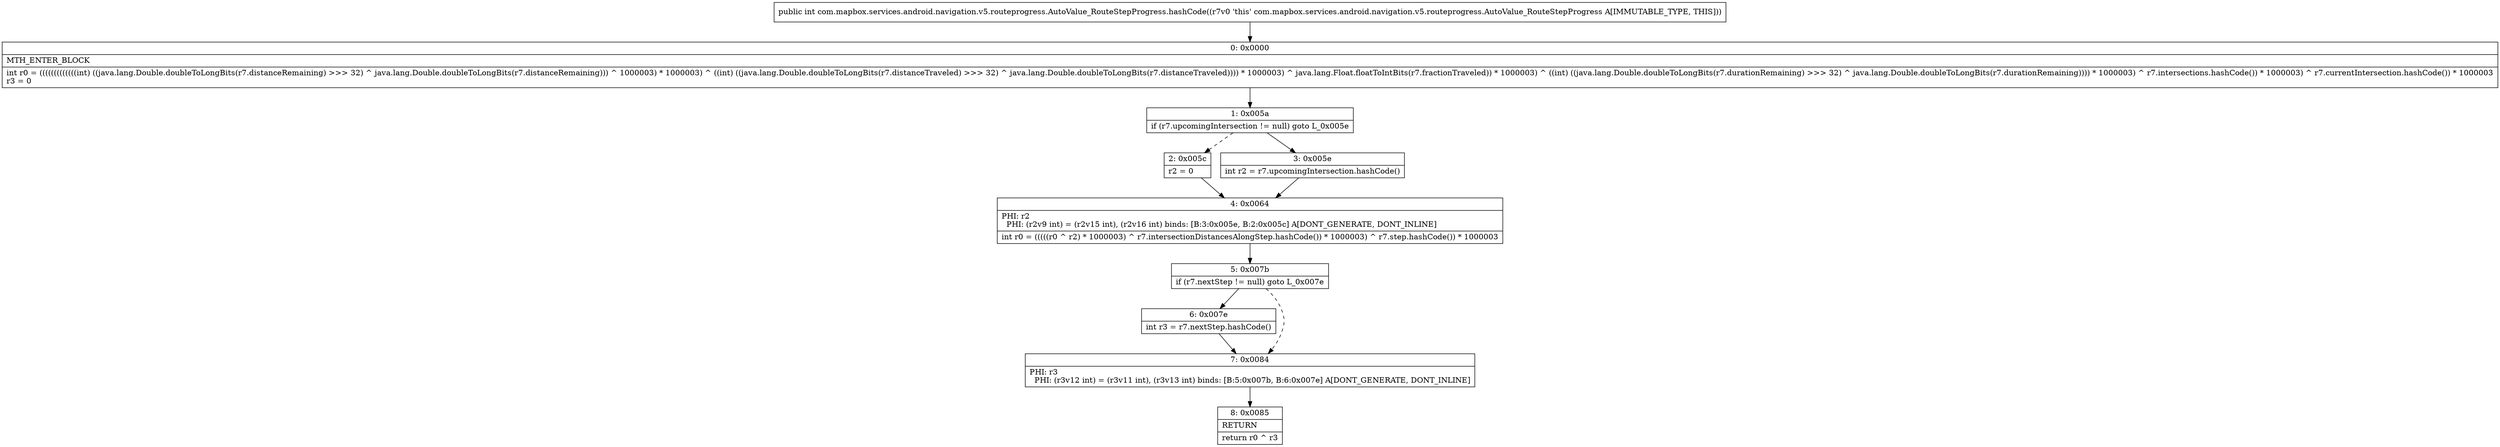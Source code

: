 digraph "CFG forcom.mapbox.services.android.navigation.v5.routeprogress.AutoValue_RouteStepProgress.hashCode()I" {
Node_0 [shape=record,label="{0\:\ 0x0000|MTH_ENTER_BLOCK\l|int r0 = (((((((((((((int) ((java.lang.Double.doubleToLongBits(r7.distanceRemaining) \>\>\> 32) ^ java.lang.Double.doubleToLongBits(r7.distanceRemaining))) ^ 1000003) * 1000003) ^ ((int) ((java.lang.Double.doubleToLongBits(r7.distanceTraveled) \>\>\> 32) ^ java.lang.Double.doubleToLongBits(r7.distanceTraveled)))) * 1000003) ^ java.lang.Float.floatToIntBits(r7.fractionTraveled)) * 1000003) ^ ((int) ((java.lang.Double.doubleToLongBits(r7.durationRemaining) \>\>\> 32) ^ java.lang.Double.doubleToLongBits(r7.durationRemaining)))) * 1000003) ^ r7.intersections.hashCode()) * 1000003) ^ r7.currentIntersection.hashCode()) * 1000003\lr3 = 0\l}"];
Node_1 [shape=record,label="{1\:\ 0x005a|if (r7.upcomingIntersection != null) goto L_0x005e\l}"];
Node_2 [shape=record,label="{2\:\ 0x005c|r2 = 0\l}"];
Node_3 [shape=record,label="{3\:\ 0x005e|int r2 = r7.upcomingIntersection.hashCode()\l}"];
Node_4 [shape=record,label="{4\:\ 0x0064|PHI: r2 \l  PHI: (r2v9 int) = (r2v15 int), (r2v16 int) binds: [B:3:0x005e, B:2:0x005c] A[DONT_GENERATE, DONT_INLINE]\l|int r0 = (((((r0 ^ r2) * 1000003) ^ r7.intersectionDistancesAlongStep.hashCode()) * 1000003) ^ r7.step.hashCode()) * 1000003\l}"];
Node_5 [shape=record,label="{5\:\ 0x007b|if (r7.nextStep != null) goto L_0x007e\l}"];
Node_6 [shape=record,label="{6\:\ 0x007e|int r3 = r7.nextStep.hashCode()\l}"];
Node_7 [shape=record,label="{7\:\ 0x0084|PHI: r3 \l  PHI: (r3v12 int) = (r3v11 int), (r3v13 int) binds: [B:5:0x007b, B:6:0x007e] A[DONT_GENERATE, DONT_INLINE]\l}"];
Node_8 [shape=record,label="{8\:\ 0x0085|RETURN\l|return r0 ^ r3\l}"];
MethodNode[shape=record,label="{public int com.mapbox.services.android.navigation.v5.routeprogress.AutoValue_RouteStepProgress.hashCode((r7v0 'this' com.mapbox.services.android.navigation.v5.routeprogress.AutoValue_RouteStepProgress A[IMMUTABLE_TYPE, THIS])) }"];
MethodNode -> Node_0;
Node_0 -> Node_1;
Node_1 -> Node_2[style=dashed];
Node_1 -> Node_3;
Node_2 -> Node_4;
Node_3 -> Node_4;
Node_4 -> Node_5;
Node_5 -> Node_6;
Node_5 -> Node_7[style=dashed];
Node_6 -> Node_7;
Node_7 -> Node_8;
}

